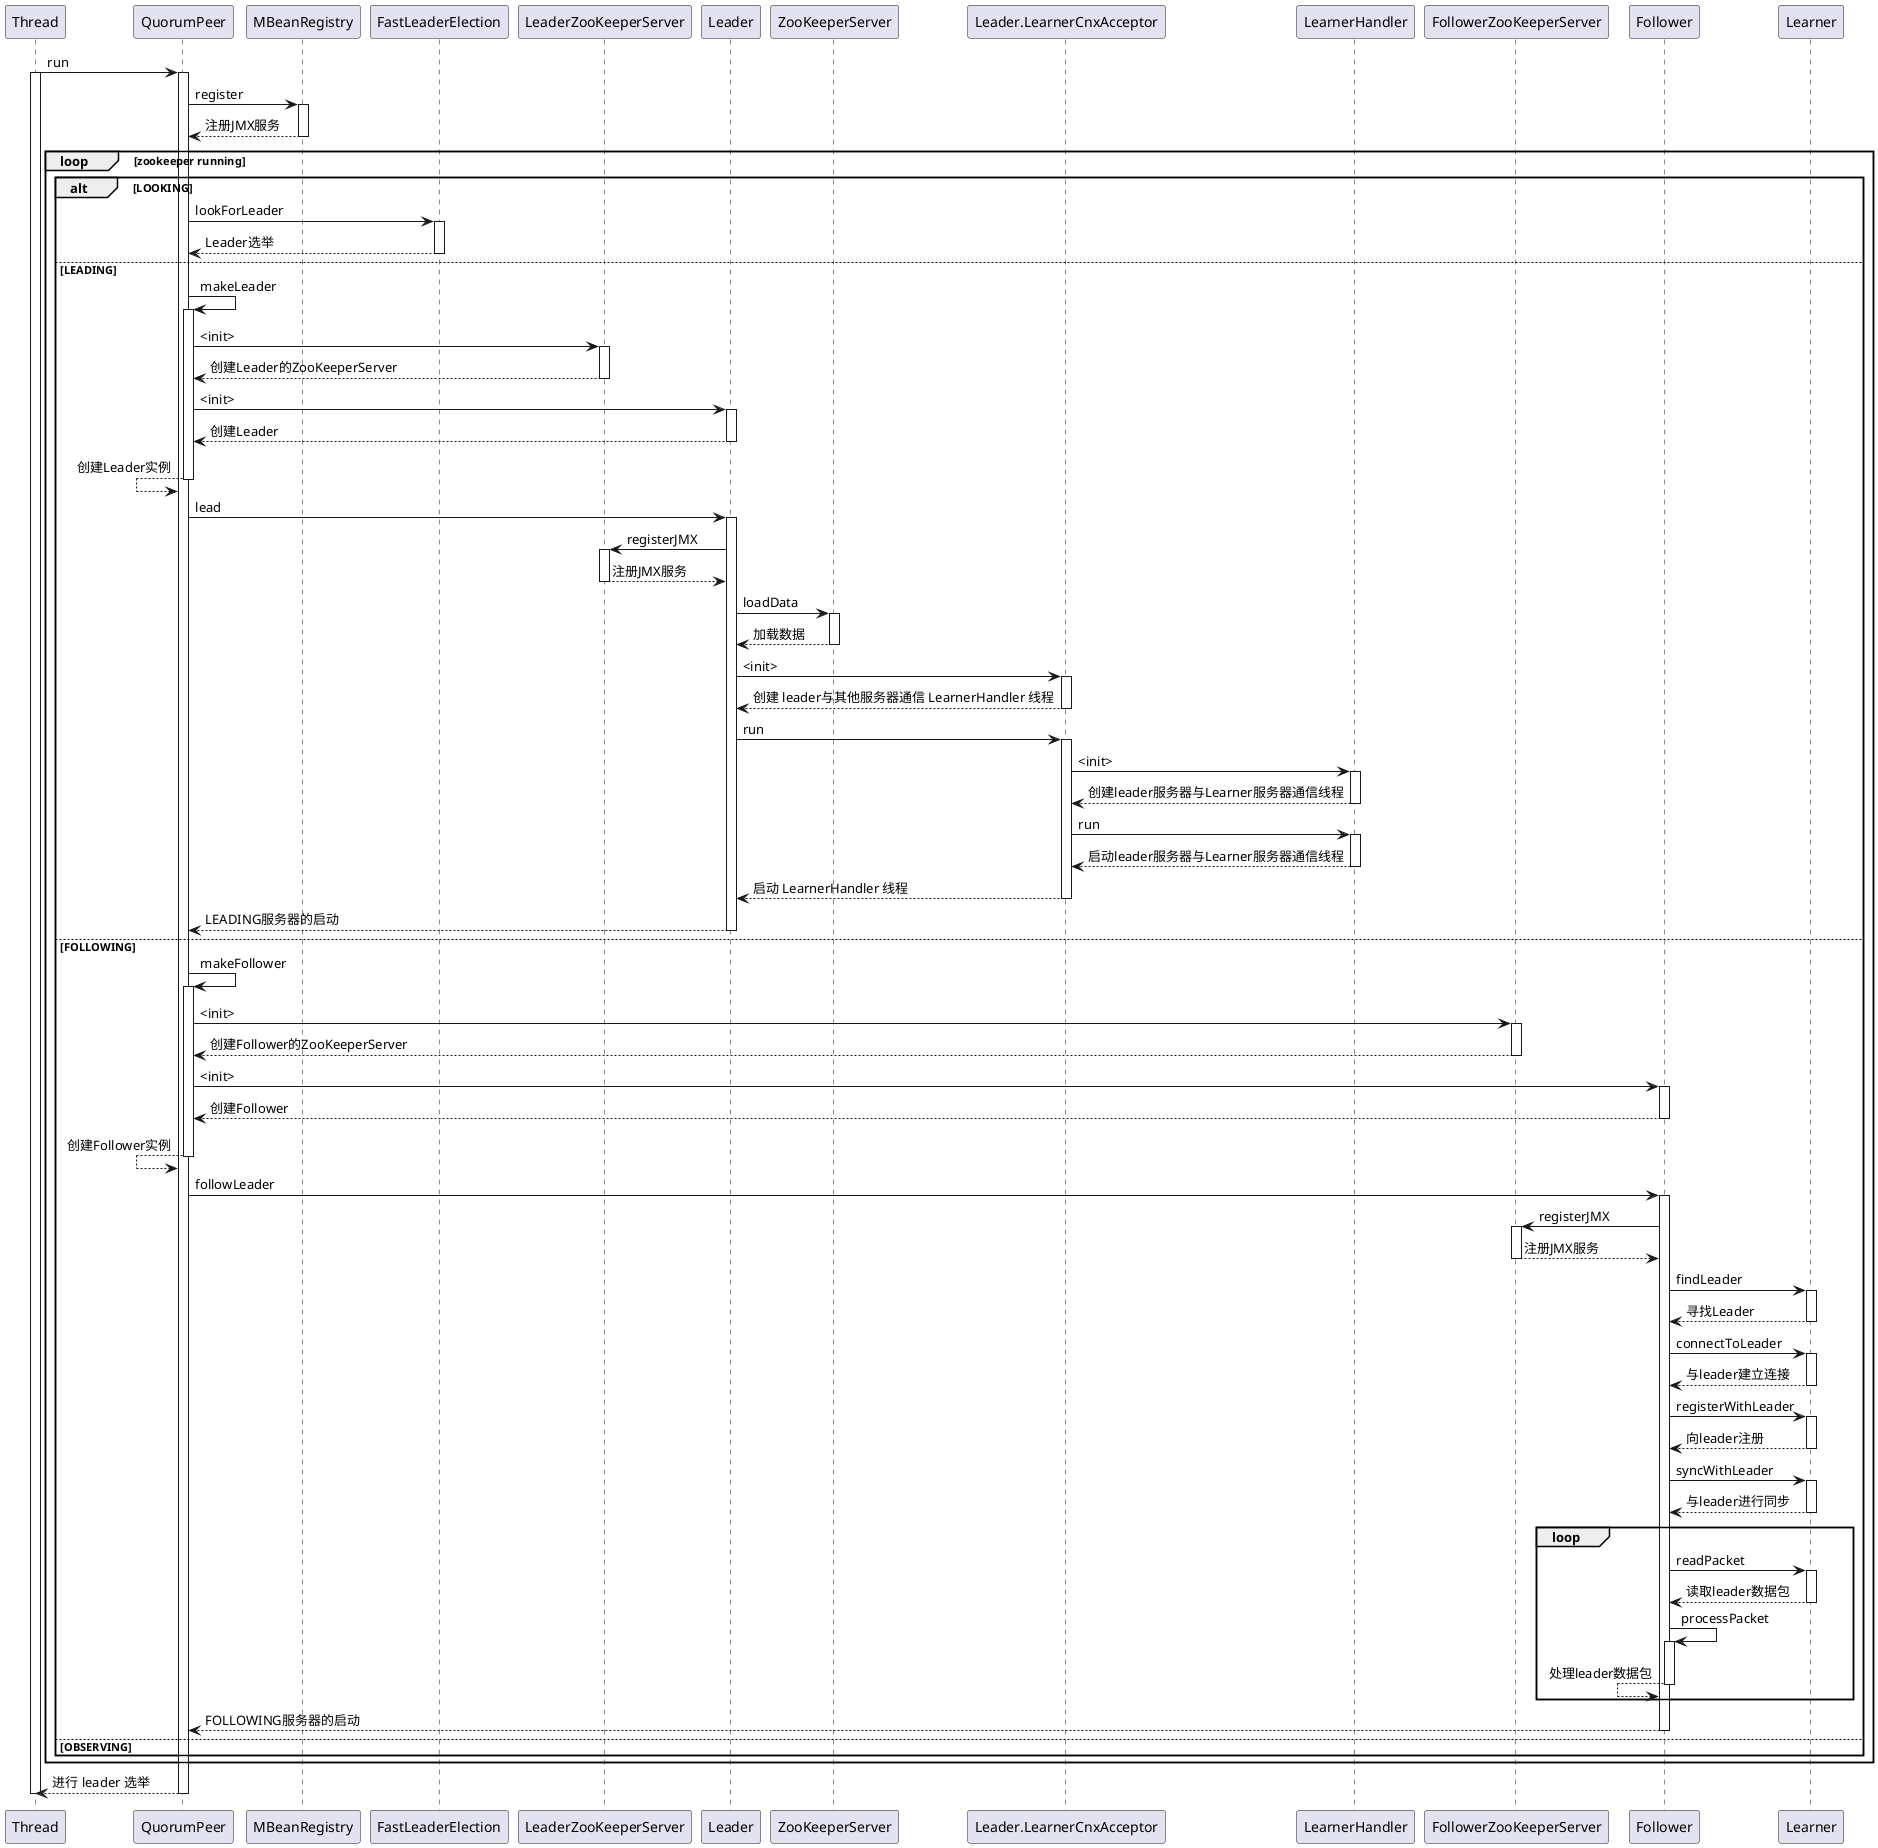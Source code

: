 @startuml


Thread->QuorumPeer:run
activate Thread
activate QuorumPeer
    QuorumPeer->MBeanRegistry:register
    activate MBeanRegistry
    QuorumPeer<--MBeanRegistry:注册JMX服务
    deactivate MBeanRegistry

    loop zookeeper running
        alt LOOKING
            QuorumPeer->FastLeaderElection:lookForLeader
            activate FastLeaderElection
            QuorumPeer<--FastLeaderElection:Leader选举
            deactivate FastLeaderElection
        else LEADING
            QuorumPeer->QuorumPeer:makeLeader
            activate QuorumPeer
                QuorumPeer->LeaderZooKeeperServer:<init>
                activate LeaderZooKeeperServer
                QuorumPeer<--LeaderZooKeeperServer:创建Leader的ZooKeeperServer
                deactivate LeaderZooKeeperServer

                QuorumPeer->Leader:<init>
                activate Leader
                QuorumPeer<--Leader:创建Leader
                deactivate Leader

            QuorumPeer<--QuorumPeer:创建Leader实例
            deactivate QuorumPeer

            QuorumPeer->Leader:lead
            activate Leader
                Leader->LeaderZooKeeperServer:registerJMX
                activate LeaderZooKeeperServer
                Leader<--LeaderZooKeeperServer:注册JMX服务
                deactivate LeaderZooKeeperServer

                Leader->ZooKeeperServer:loadData
                activate ZooKeeperServer
                Leader<--ZooKeeperServer:加载数据
                deactivate ZooKeeperServer

                Leader->Leader.LearnerCnxAcceptor:<init>
                activate Leader.LearnerCnxAcceptor
                Leader<--Leader.LearnerCnxAcceptor:创建 leader与其他服务器通信 LearnerHandler 线程
                deactivate Leader.LearnerCnxAcceptor

                Leader->Leader.LearnerCnxAcceptor:run
                activate Leader.LearnerCnxAcceptor
                    Leader.LearnerCnxAcceptor->LearnerHandler:<init>
                    activate LearnerHandler
                    Leader.LearnerCnxAcceptor<--LearnerHandler:创建leader服务器与Learner服务器通信线程
                    deactivate LearnerHandler

                    Leader.LearnerCnxAcceptor->LearnerHandler:run
                    activate LearnerHandler
                    Leader.LearnerCnxAcceptor<--LearnerHandler:启动leader服务器与Learner服务器通信线程
                    deactivate LearnerHandler
                Leader<--Leader.LearnerCnxAcceptor:启动 LearnerHandler 线程
                deactivate Leader.LearnerCnxAcceptor


            QuorumPeer<--Leader:LEADING服务器的启动
            deactivate Leader

        else FOLLOWING

            QuorumPeer->QuorumPeer:makeFollower
            activate QuorumPeer
                QuorumPeer->FollowerZooKeeperServer:<init>
                activate FollowerZooKeeperServer
                QuorumPeer<--FollowerZooKeeperServer:创建Follower的ZooKeeperServer
                deactivate FollowerZooKeeperServer

                QuorumPeer->Follower:<init>
                activate Follower
                QuorumPeer<--Follower:创建Follower
                deactivate Follower
            QuorumPeer<--QuorumPeer:创建Follower实例
            deactivate QuorumPeer

            QuorumPeer->Follower:followLeader
            activate Follower
                  Follower->FollowerZooKeeperServer:registerJMX
                  activate FollowerZooKeeperServer
                  Follower<--FollowerZooKeeperServer:注册JMX服务
                  deactivate FollowerZooKeeperServer

                  Follower->Learner:findLeader
                  activate Learner
                  Follower<--Learner:寻找Leader
                  deactivate Learner

                  Follower->Learner:connectToLeader
                  activate Learner
                  Follower<--Learner:与leader建立连接
                  deactivate Learner

                  Follower->Learner:registerWithLeader
                  activate Learner
                  Follower<--Learner:向leader注册
                  deactivate Learner

                  Follower->Learner:syncWithLeader
                  activate Learner
                  Follower<--Learner:与leader进行同步
                  deactivate Learner

                  loop
                      Follower->Learner:readPacket
                      activate Learner
                      Follower<--Learner:读取leader数据包
                      deactivate Learner

                      Follower->Follower:processPacket
                      activate Follower
                      Follower<--Follower:处理leader数据包
                      deactivate Follower
                  end

            QuorumPeer<--Follower:FOLLOWING服务器的启动
            deactivate Follower
        else OBSERVING

        end
    end


Thread<--QuorumPeer:进行 leader 选举
deactivate QuorumPeer
deactivate Thread

@enduml